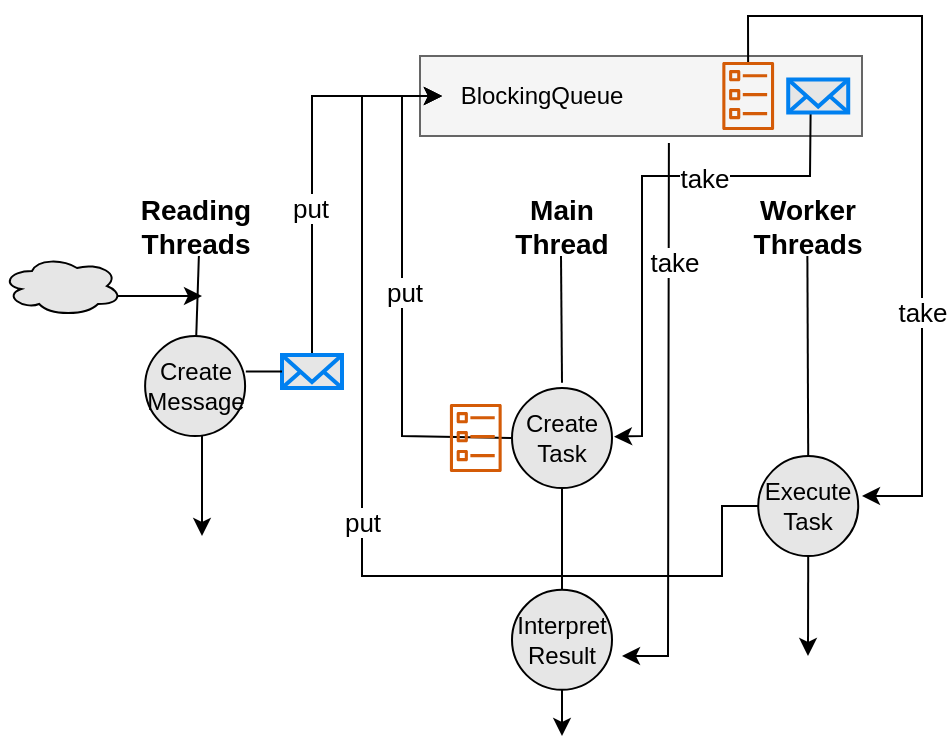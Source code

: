 <mxfile version="20.7.2" type="device"><diagram id="2ZsHPV0_uL2_GQHExSNy" name="Página-1"><mxGraphModel dx="662" dy="417" grid="1" gridSize="10" guides="1" tooltips="1" connect="1" arrows="1" fold="1" page="1" pageScale="1" pageWidth="827" pageHeight="1169" math="0" shadow="0"><root><mxCell id="0"/><mxCell id="1" parent="0"/><mxCell id="HlVgAO-2dKFaHexJ2Fdn-2" value="" style="rounded=0;whiteSpace=wrap;html=1;glass=0;fillColor=#f5f5f5;fontColor=#333333;strokeColor=#666666;" vertex="1" parent="1"><mxGeometry x="329" y="100" width="221" height="40" as="geometry"/></mxCell><mxCell id="HlVgAO-2dKFaHexJ2Fdn-3" value="" style="endArrow=none;html=1;rounded=0;startArrow=none;" edge="1" parent="1"><mxGeometry width="50" height="50" relative="1" as="geometry"><mxPoint x="400" y="263.34" as="sourcePoint"/><mxPoint x="399.5" y="200" as="targetPoint"/></mxGeometry></mxCell><mxCell id="HlVgAO-2dKFaHexJ2Fdn-4" value="&lt;b style=&quot;font-size: 14px;&quot;&gt;Main Thread&lt;/b&gt;" style="text;html=1;strokeColor=none;fillColor=none;align=center;verticalAlign=middle;whiteSpace=wrap;rounded=0;fontSize=14;" vertex="1" parent="1"><mxGeometry x="370" y="170" width="60" height="30" as="geometry"/></mxCell><mxCell id="HlVgAO-2dKFaHexJ2Fdn-9" value="" style="sketch=0;outlineConnect=0;fontColor=#232F3E;gradientColor=none;fillColor=#D45B07;strokeColor=none;dashed=0;verticalLabelPosition=bottom;verticalAlign=top;align=center;html=1;fontSize=12;fontStyle=0;aspect=fixed;pointerEvents=1;shape=mxgraph.aws4.ecs_task;" vertex="1" parent="1"><mxGeometry x="480" y="103" width="26.21" height="34" as="geometry"/></mxCell><mxCell id="HlVgAO-2dKFaHexJ2Fdn-12" value="&lt;b style=&quot;font-size: 14px;&quot;&gt;Worker Threads&lt;/b&gt;" style="text;html=1;strokeColor=none;fillColor=none;align=center;verticalAlign=middle;whiteSpace=wrap;rounded=0;fontSize=14;" vertex="1" parent="1"><mxGeometry x="493.11" y="170" width="60" height="30" as="geometry"/></mxCell><mxCell id="HlVgAO-2dKFaHexJ2Fdn-16" value="&lt;b style=&quot;font-size: 14px;&quot;&gt;Reading Threads&lt;/b&gt;" style="text;html=1;strokeColor=none;fillColor=none;align=center;verticalAlign=middle;whiteSpace=wrap;rounded=0;fontSize=14;" vertex="1" parent="1"><mxGeometry x="186.55" y="170" width="60" height="30" as="geometry"/></mxCell><mxCell id="HlVgAO-2dKFaHexJ2Fdn-18" value="" style="endArrow=none;html=1;rounded=0;startArrow=none;" edge="1" parent="1" source="HlVgAO-2dKFaHexJ2Fdn-45"><mxGeometry width="50" height="50" relative="1" as="geometry"><mxPoint x="218" y="340" as="sourcePoint"/><mxPoint x="218.44" y="200" as="targetPoint"/></mxGeometry></mxCell><mxCell id="HlVgAO-2dKFaHexJ2Fdn-22" value="" style="endArrow=classic;html=1;rounded=0;startArrow=none;" edge="1" parent="1" source="HlVgAO-2dKFaHexJ2Fdn-21"><mxGeometry width="50" height="50" relative="1" as="geometry"><mxPoint x="241.55" y="256.75" as="sourcePoint"/><mxPoint x="340" y="120" as="targetPoint"/><Array as="points"><mxPoint x="275" y="120"/></Array></mxGeometry></mxCell><mxCell id="HlVgAO-2dKFaHexJ2Fdn-47" value="&lt;font style=&quot;font-size: 13px;&quot;&gt;put&lt;/font&gt;" style="edgeLabel;html=1;align=center;verticalAlign=middle;resizable=0;points=[];fontSize=13;" vertex="1" connectable="0" parent="HlVgAO-2dKFaHexJ2Fdn-22"><mxGeometry x="-0.237" y="1" relative="1" as="geometry"><mxPoint as="offset"/></mxGeometry></mxCell><mxCell id="HlVgAO-2dKFaHexJ2Fdn-21" value="" style="html=1;verticalLabelPosition=bottom;align=center;labelBackgroundColor=#ffffff;verticalAlign=top;strokeWidth=2;strokeColor=#0080F0;shadow=0;dashed=0;shape=mxgraph.ios7.icons.mail;fillColor=#E6E6E6;" vertex="1" parent="1"><mxGeometry x="260" y="249.5" width="30" height="16.5" as="geometry"/></mxCell><mxCell id="HlVgAO-2dKFaHexJ2Fdn-23" value="" style="endArrow=none;html=1;rounded=0;exitX=1.007;exitY=0.354;exitDx=0;exitDy=0;exitPerimeter=0;" edge="1" parent="1" source="HlVgAO-2dKFaHexJ2Fdn-45" target="HlVgAO-2dKFaHexJ2Fdn-21"><mxGeometry width="50" height="50" relative="1" as="geometry"><mxPoint x="251.55" y="254.75" as="sourcePoint"/><mxPoint x="321.55" y="256.75" as="targetPoint"/></mxGeometry></mxCell><mxCell id="HlVgAO-2dKFaHexJ2Fdn-28" value="" style="endArrow=classic;html=1;rounded=0;exitX=0.374;exitY=0.843;exitDx=0;exitDy=0;exitPerimeter=0;fontSize=13;entryX=1.02;entryY=0.54;entryDx=0;entryDy=0;entryPerimeter=0;" edge="1" parent="1" source="HlVgAO-2dKFaHexJ2Fdn-38"><mxGeometry width="50" height="50" relative="1" as="geometry"><mxPoint x="555" y="130" as="sourcePoint"/><mxPoint x="426" y="290.34" as="targetPoint"/><Array as="points"><mxPoint x="524" y="160"/><mxPoint x="440" y="160"/><mxPoint x="440" y="290"/></Array></mxGeometry></mxCell><mxCell id="HlVgAO-2dKFaHexJ2Fdn-97" value="take" style="edgeLabel;html=1;align=center;verticalAlign=middle;resizable=0;points=[];fontSize=13;" vertex="1" connectable="0" parent="HlVgAO-2dKFaHexJ2Fdn-28"><mxGeometry x="-0.333" y="1" relative="1" as="geometry"><mxPoint as="offset"/></mxGeometry></mxCell><mxCell id="HlVgAO-2dKFaHexJ2Fdn-35" value="" style="endArrow=none;html=1;rounded=0;startArrow=none;" edge="1" parent="1" source="HlVgAO-2dKFaHexJ2Fdn-40"><mxGeometry width="50" height="50" relative="1" as="geometry"><mxPoint x="400" y="440" as="sourcePoint"/><mxPoint x="400" y="313.34" as="targetPoint"/></mxGeometry></mxCell><mxCell id="HlVgAO-2dKFaHexJ2Fdn-38" value="" style="html=1;verticalLabelPosition=bottom;align=center;labelBackgroundColor=#ffffff;verticalAlign=top;strokeWidth=2;strokeColor=#0080F0;shadow=0;dashed=0;shape=mxgraph.ios7.icons.mail;fillColor=#E6E6E6;" vertex="1" parent="1"><mxGeometry x="513.11" y="111.75" width="30" height="16.5" as="geometry"/></mxCell><mxCell id="HlVgAO-2dKFaHexJ2Fdn-40" value="Create Task" style="ellipse;whiteSpace=wrap;html=1;aspect=fixed;fillColor=#E6E6E6;" vertex="1" parent="1"><mxGeometry x="375" y="266" width="50" height="50" as="geometry"/></mxCell><mxCell id="HlVgAO-2dKFaHexJ2Fdn-43" value="" style="endArrow=classic;html=1;rounded=0;startArrow=none;exitX=0;exitY=0.5;exitDx=0;exitDy=0;" edge="1" parent="1" source="HlVgAO-2dKFaHexJ2Fdn-40"><mxGeometry width="50" height="50" relative="1" as="geometry"><mxPoint x="370" y="290" as="sourcePoint"/><mxPoint x="340" y="120" as="targetPoint"/><Array as="points"><mxPoint x="320" y="290"/><mxPoint x="320" y="120"/></Array></mxGeometry></mxCell><mxCell id="HlVgAO-2dKFaHexJ2Fdn-48" value="&lt;font style=&quot;font-size: 13px;&quot;&gt;put&lt;/font&gt;" style="edgeLabel;html=1;align=center;verticalAlign=middle;resizable=0;points=[];fontSize=13;" vertex="1" connectable="0" parent="HlVgAO-2dKFaHexJ2Fdn-43"><mxGeometry x="0.041" y="-1" relative="1" as="geometry"><mxPoint as="offset"/></mxGeometry></mxCell><mxCell id="HlVgAO-2dKFaHexJ2Fdn-45" value="Create Message" style="ellipse;whiteSpace=wrap;html=1;aspect=fixed;fillColor=#E6E6E6;" vertex="1" parent="1"><mxGeometry x="191.55" y="240" width="50" height="50" as="geometry"/></mxCell><mxCell id="HlVgAO-2dKFaHexJ2Fdn-56" value="" style="endArrow=classic;html=1;rounded=0;" edge="1" parent="1" source="HlVgAO-2dKFaHexJ2Fdn-9"><mxGeometry width="50" height="50" relative="1" as="geometry"><mxPoint x="650" y="220" as="sourcePoint"/><mxPoint x="550" y="320" as="targetPoint"/><Array as="points"><mxPoint x="493" y="80"/><mxPoint x="580" y="80"/><mxPoint x="580" y="320"/></Array></mxGeometry></mxCell><mxCell id="HlVgAO-2dKFaHexJ2Fdn-57" value="take" style="edgeLabel;html=1;align=center;verticalAlign=middle;resizable=0;points=[];fontSize=13;" vertex="1" connectable="0" parent="HlVgAO-2dKFaHexJ2Fdn-56"><mxGeometry x="0.357" relative="1" as="geometry"><mxPoint as="offset"/></mxGeometry></mxCell><mxCell id="HlVgAO-2dKFaHexJ2Fdn-58" value="" style="endArrow=classic;html=1;rounded=0;" edge="1" parent="1"><mxGeometry width="50" height="50" relative="1" as="geometry"><mxPoint x="150" y="220" as="sourcePoint"/><mxPoint x="220" y="220" as="targetPoint"/></mxGeometry></mxCell><mxCell id="HlVgAO-2dKFaHexJ2Fdn-59" value="BlockingQueue" style="text;html=1;strokeColor=none;fillColor=none;align=center;verticalAlign=middle;whiteSpace=wrap;rounded=0;" vertex="1" parent="1"><mxGeometry x="360" y="105" width="60" height="30" as="geometry"/></mxCell><mxCell id="HlVgAO-2dKFaHexJ2Fdn-64" value="" style="endArrow=classic;html=1;rounded=0;fontSize=14;" edge="1" parent="1"><mxGeometry width="50" height="50" relative="1" as="geometry"><mxPoint x="220" y="290" as="sourcePoint"/><mxPoint x="220" y="340" as="targetPoint"/></mxGeometry></mxCell><mxCell id="HlVgAO-2dKFaHexJ2Fdn-65" value="" style="endArrow=classic;html=1;rounded=0;fontSize=14;startArrow=none;" edge="1" parent="1" source="HlVgAO-2dKFaHexJ2Fdn-84"><mxGeometry width="50" height="50" relative="1" as="geometry"><mxPoint x="399.58" y="410" as="sourcePoint"/><mxPoint x="400" y="440" as="targetPoint"/></mxGeometry></mxCell><mxCell id="HlVgAO-2dKFaHexJ2Fdn-66" value="" style="endArrow=classic;html=1;rounded=0;fontSize=14;startArrow=none;" edge="1" parent="1" source="HlVgAO-2dKFaHexJ2Fdn-68"><mxGeometry width="50" height="50" relative="1" as="geometry"><mxPoint x="522.69" y="200" as="sourcePoint"/><mxPoint x="523" y="400" as="targetPoint"/></mxGeometry></mxCell><mxCell id="HlVgAO-2dKFaHexJ2Fdn-68" value="Execute Task" style="ellipse;whiteSpace=wrap;html=1;aspect=fixed;fillColor=#E6E6E6;" vertex="1" parent="1"><mxGeometry x="498.11" y="300" width="50" height="50" as="geometry"/></mxCell><mxCell id="HlVgAO-2dKFaHexJ2Fdn-69" value="" style="endArrow=none;html=1;rounded=0;fontSize=14;" edge="1" parent="1" target="HlVgAO-2dKFaHexJ2Fdn-68"><mxGeometry width="50" height="50" relative="1" as="geometry"><mxPoint x="522.69" y="200" as="sourcePoint"/><mxPoint x="520" y="520.0" as="targetPoint"/></mxGeometry></mxCell><mxCell id="HlVgAO-2dKFaHexJ2Fdn-70" value="" style="endArrow=classic;html=1;rounded=0;fontSize=13;exitX=0;exitY=0.5;exitDx=0;exitDy=0;" edge="1" parent="1" source="HlVgAO-2dKFaHexJ2Fdn-68"><mxGeometry width="50" height="50" relative="1" as="geometry"><mxPoint x="520" y="440" as="sourcePoint"/><mxPoint x="340" y="120" as="targetPoint"/><Array as="points"><mxPoint x="480" y="325"/><mxPoint x="480" y="360"/><mxPoint x="300" y="360"/><mxPoint x="300" y="120"/></Array></mxGeometry></mxCell><mxCell id="HlVgAO-2dKFaHexJ2Fdn-71" value="put" style="edgeLabel;html=1;align=center;verticalAlign=middle;resizable=0;points=[];fontSize=13;" vertex="1" connectable="0" parent="HlVgAO-2dKFaHexJ2Fdn-70"><mxGeometry x="-0.079" relative="1" as="geometry"><mxPoint y="-24" as="offset"/></mxGeometry></mxCell><mxCell id="HlVgAO-2dKFaHexJ2Fdn-72" value="" style="shape=image;html=1;verticalAlign=top;verticalLabelPosition=bottom;labelBackgroundColor=#ffffff;imageAspect=0;aspect=fixed;image=https://cdn2.iconfinder.com/data/icons/seo-flat-6/128/19_Business_Solution-128.png;glass=0;fontSize=13;fillColor=#E6E6E6;" vertex="1" parent="1"><mxGeometry x="459.31" y="300" width="46.9" height="46.9" as="geometry"/></mxCell><mxCell id="HlVgAO-2dKFaHexJ2Fdn-79" value="" style="shape=image;html=1;verticalAlign=top;verticalLabelPosition=bottom;labelBackgroundColor=#ffffff;imageAspect=0;aspect=fixed;image=https://cdn2.iconfinder.com/data/icons/seo-flat-6/128/19_Business_Solution-128.png;glass=0;fontSize=13;fillColor=#E6E6E6;imageBackground=none;" vertex="1" parent="1"><mxGeometry x="430" y="96.55" width="46.9" height="46.9" as="geometry"/></mxCell><mxCell id="HlVgAO-2dKFaHexJ2Fdn-80" value="" style="endArrow=classic;html=1;rounded=0;fontSize=13;exitX=0.5;exitY=1;exitDx=0;exitDy=0;" edge="1" parent="1" source="HlVgAO-2dKFaHexJ2Fdn-79"><mxGeometry width="50" height="50" relative="1" as="geometry"><mxPoint x="443.11" y="390" as="sourcePoint"/><mxPoint x="430" y="400" as="targetPoint"/><Array as="points"><mxPoint x="453" y="400"/></Array></mxGeometry></mxCell><mxCell id="HlVgAO-2dKFaHexJ2Fdn-98" value="take" style="edgeLabel;html=1;align=center;verticalAlign=middle;resizable=0;points=[];fontSize=13;" vertex="1" connectable="0" parent="HlVgAO-2dKFaHexJ2Fdn-80"><mxGeometry x="-0.576" y="2" relative="1" as="geometry"><mxPoint as="offset"/></mxGeometry></mxCell><mxCell id="HlVgAO-2dKFaHexJ2Fdn-84" value="Interpret Result" style="ellipse;whiteSpace=wrap;html=1;aspect=fixed;fillColor=#E6E6E6;" vertex="1" parent="1"><mxGeometry x="375" y="366.9" width="50" height="50" as="geometry"/></mxCell><mxCell id="HlVgAO-2dKFaHexJ2Fdn-85" value="" style="endArrow=none;html=1;rounded=0;fontSize=14;exitX=0.5;exitY=1;exitDx=0;exitDy=0;" edge="1" parent="1" source="HlVgAO-2dKFaHexJ2Fdn-40" target="HlVgAO-2dKFaHexJ2Fdn-84"><mxGeometry width="50" height="50" relative="1" as="geometry"><mxPoint x="399.58" y="410" as="sourcePoint"/><mxPoint x="400" y="600.0" as="targetPoint"/></mxGeometry></mxCell><mxCell id="HlVgAO-2dKFaHexJ2Fdn-91" value="" style="ellipse;shape=cloud;whiteSpace=wrap;html=1;glass=0;fontSize=13;fillColor=#E6E6E6;" vertex="1" parent="1"><mxGeometry x="120" y="200" width="60" height="30" as="geometry"/></mxCell><mxCell id="HlVgAO-2dKFaHexJ2Fdn-99" value="" style="sketch=0;outlineConnect=0;fontColor=#232F3E;gradientColor=none;fillColor=#D45B07;strokeColor=none;dashed=0;verticalLabelPosition=bottom;verticalAlign=top;align=center;html=1;fontSize=12;fontStyle=0;aspect=fixed;pointerEvents=1;shape=mxgraph.aws4.ecs_task;" vertex="1" parent="1"><mxGeometry x="343.79" y="274" width="26.21" height="34" as="geometry"/></mxCell></root></mxGraphModel></diagram></mxfile>